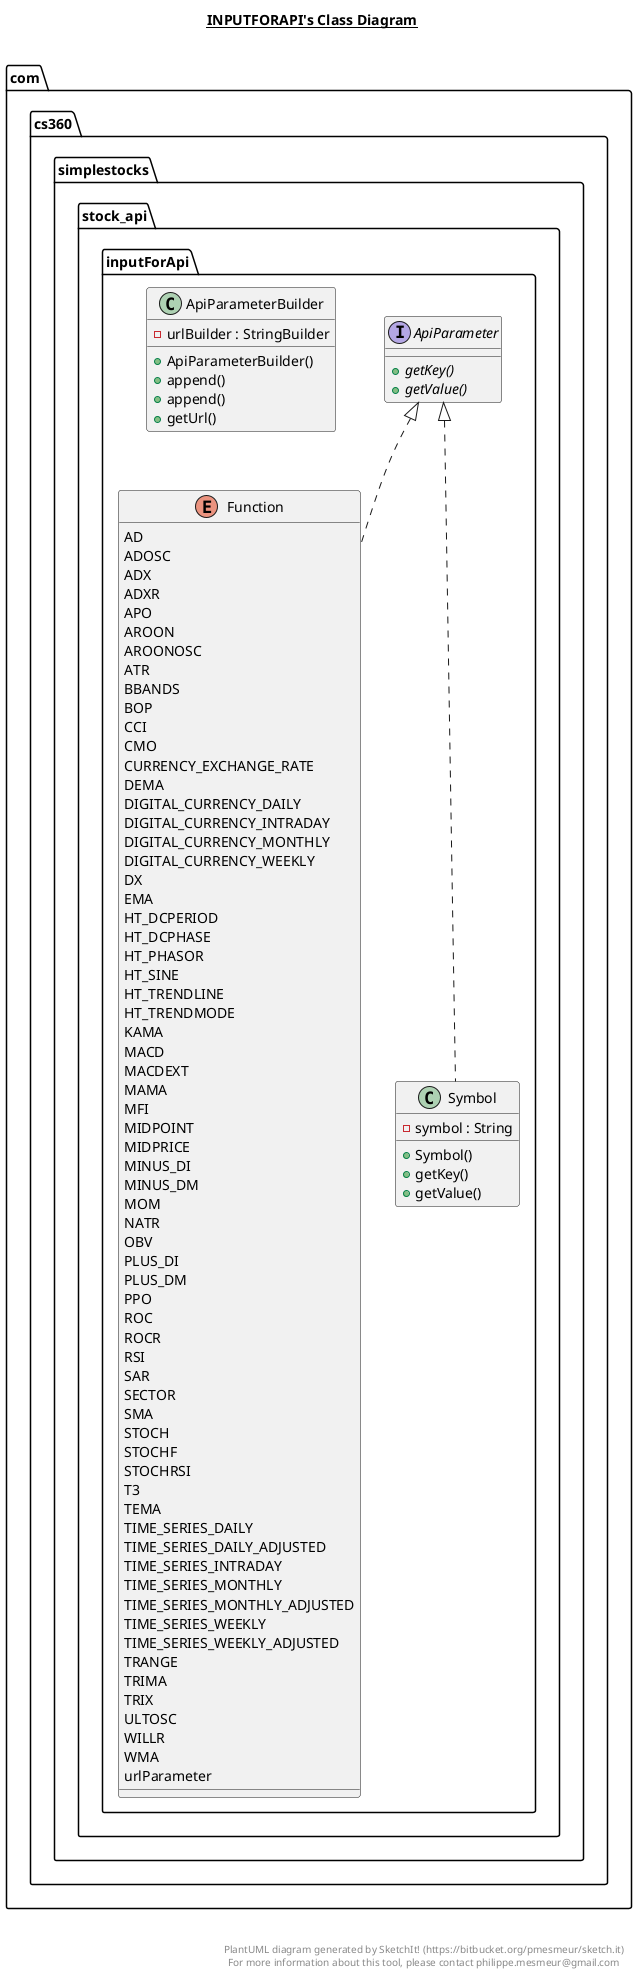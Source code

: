 @startuml

title __INPUTFORAPI's Class Diagram__\n

  namespace com.cs360.simplestocks.stock_api {
    namespace inputForApi {
      interface com.cs360.simplestocks.stock_api.inputForApi.ApiParameter {
          {abstract} + getKey()
          {abstract} + getValue()
      }
    }
  }
  

  namespace com.cs360.simplestocks.stock_api {
    namespace inputForApi {
      class com.cs360.simplestocks.stock_api.inputForApi.ApiParameterBuilder {
          - urlBuilder : StringBuilder
          + ApiParameterBuilder()
          + append()
          + append()
          + getUrl()
      }
    }
  }
  

  namespace com.cs360.simplestocks.stock_api {
    namespace inputForApi {
      enum Function {
        AD
        ADOSC
        ADX
        ADXR
        APO
        AROON
        AROONOSC
        ATR
        BBANDS
        BOP
        CCI
        CMO
        CURRENCY_EXCHANGE_RATE
        DEMA
        DIGITAL_CURRENCY_DAILY
        DIGITAL_CURRENCY_INTRADAY
        DIGITAL_CURRENCY_MONTHLY
        DIGITAL_CURRENCY_WEEKLY
        DX
        EMA
        HT_DCPERIOD
        HT_DCPHASE
        HT_PHASOR
        HT_SINE
        HT_TRENDLINE
        HT_TRENDMODE
        KAMA
        MACD
        MACDEXT
        MAMA
        MFI
        MIDPOINT
        MIDPRICE
        MINUS_DI
        MINUS_DM
        MOM
        NATR
        OBV
        PLUS_DI
        PLUS_DM
        PPO
        ROC
        ROCR
        RSI
        SAR
        SECTOR
        SMA
        STOCH
        STOCHF
        STOCHRSI
        T3
        TEMA
        TIME_SERIES_DAILY
        TIME_SERIES_DAILY_ADJUSTED
        TIME_SERIES_INTRADAY
        TIME_SERIES_MONTHLY
        TIME_SERIES_MONTHLY_ADJUSTED
        TIME_SERIES_WEEKLY
        TIME_SERIES_WEEKLY_ADJUSTED
        TRANGE
        TRIMA
        TRIX
        ULTOSC
        WILLR
        WMA
        urlParameter
      }
    }
  }
  

  namespace com.cs360.simplestocks.stock_api {
    namespace inputForApi {
      class com.cs360.simplestocks.stock_api.inputForApi.Symbol {
          - symbol : String
          + Symbol()
          + getKey()
          + getValue()
      }
    }
  }
  

  com.cs360.simplestocks.stock_api.inputForApi.Function .up.|> com.cs360.simplestocks.stock_api.inputForApi.ApiParameter
  com.cs360.simplestocks.stock_api.inputForApi.Symbol .up.|> com.cs360.simplestocks.stock_api.inputForApi.ApiParameter


right footer


PlantUML diagram generated by SketchIt! (https://bitbucket.org/pmesmeur/sketch.it)
For more information about this tool, please contact philippe.mesmeur@gmail.com
endfooter

@enduml
